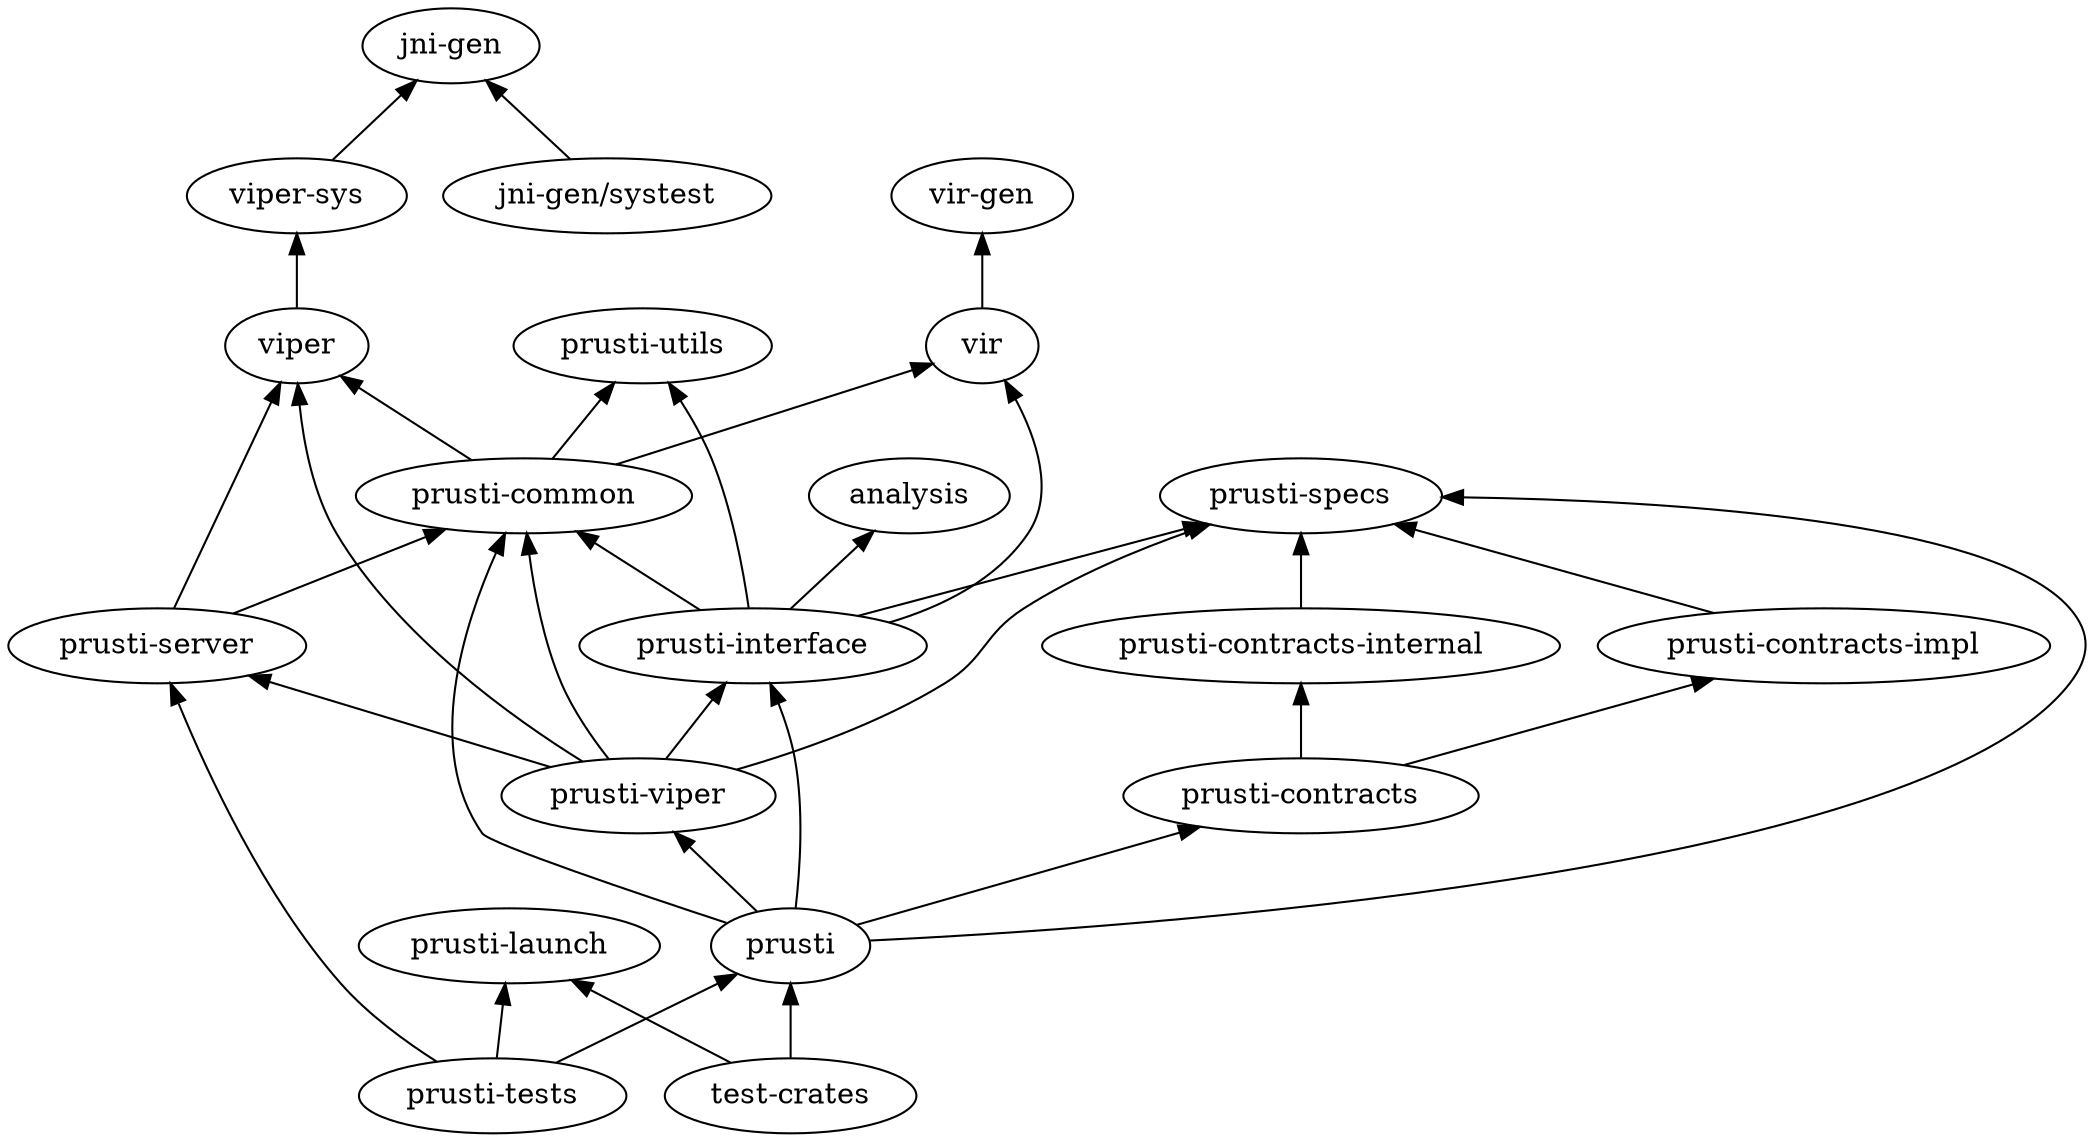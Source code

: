 digraph {
	graph [rankdir=BT]
	analysis [label=analysis]
	prusti [label=prusti]
	"prusti-interface" [label="prusti-interface"]
	prusti -> "prusti-interface"
	"prusti-contracts" [label="prusti-contracts"]
	prusti -> "prusti-contracts"
	"prusti-common" [label="prusti-common"]
	prusti -> "prusti-common"
	"prusti-viper" [label="prusti-viper"]
	prusti -> "prusti-viper"
	"prusti-specs" [label="prusti-specs"]
	prusti -> "prusti-specs"
	"prusti-contracts-internal" [label="prusti-contracts-internal"]
	"prusti-contracts" -> "prusti-contracts-internal"
	"prusti-contracts-impl" [label="prusti-contracts-impl"]
	"prusti-contracts" -> "prusti-contracts-impl"
	"prusti-contracts-impl" -> "prusti-specs"
	"prusti-contracts-internal" -> "prusti-specs"
	"prusti-tests" [label="prusti-tests"]
	"prusti-launch" [label="prusti-launch"]
	"prusti-tests" -> "prusti-launch"
	"prusti-server" [label="prusti-server"]
	"prusti-tests" -> "prusti-server"
	"prusti-tests" -> prusti
	"prusti-utils" [label="prusti-utils"]
	"prusti-common" -> "prusti-utils"
	vir [label=vir]
	"prusti-common" -> vir
	viper [label=viper]
	"prusti-common" -> viper
	"prusti-interface" -> vir
	"prusti-interface" -> analysis
	"prusti-interface" -> "prusti-common"
	"prusti-interface" -> "prusti-utils"
	"prusti-interface" -> "prusti-specs"
	"prusti-viper" -> viper
	"prusti-viper" -> "prusti-interface"
	"prusti-viper" -> "prusti-server"
	"prusti-viper" -> "prusti-common"
	"prusti-viper" -> "prusti-specs"
	"prusti-server" -> "prusti-common"
	"prusti-server" -> viper
	"test-crates" [label="test-crates"]
	"test-crates" -> "prusti-launch"
	"test-crates" -> prusti
	"viper-sys" [label="viper-sys"]
	viper -> "viper-sys"
	"jni-gen" [label="jni-gen"]
	"viper-sys" -> "jni-gen"
	"vir-gen" [label="vir-gen"]
	vir -> "vir-gen"
	"jni-gen/systest" [label="jni-gen/systest"]
	"jni-gen/systest" -> "jni-gen"
}
